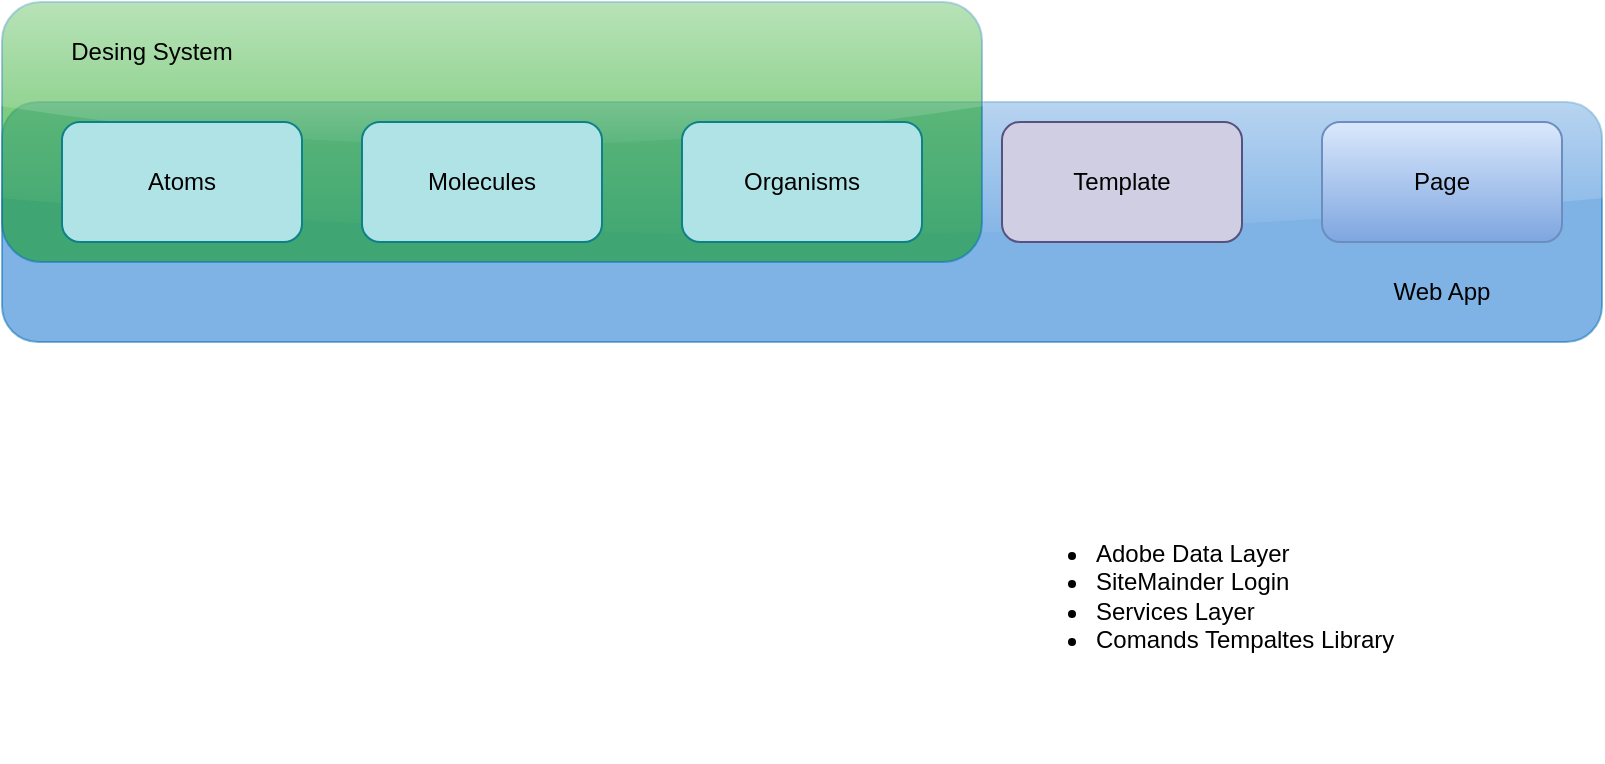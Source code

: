 <mxfile>
    <diagram id="wKqtD6643-NpDRIVkZ0B" name="Page-1">
        <mxGraphModel dx="857" dy="662" grid="1" gridSize="10" guides="1" tooltips="1" connect="1" arrows="1" fold="1" page="1" pageScale="1" pageWidth="850" pageHeight="1100" math="0" shadow="0">
            <root>
                <mxCell id="0"/>
                <mxCell id="1" parent="0"/>
                <mxCell id="25" value="" style="rounded=1;whiteSpace=wrap;html=1;gradientDirection=east;fillColor=#0066CC;fontColor=#ffffff;strokeColor=#006EAF;shadow=0;glass=1;gradientColor=#0066CC;opacity=50;" vertex="1" parent="1">
                    <mxGeometry x="20" y="60" width="800" height="120" as="geometry"/>
                </mxCell>
                <mxCell id="23" value="" style="rounded=1;whiteSpace=wrap;html=1;gradientDirection=east;fillColor=#009900;fontColor=#ffffff;strokeColor=#006EAF;shadow=0;glass=1;gradientColor=#009900;opacity=50;" vertex="1" parent="1">
                    <mxGeometry x="20" y="10" width="490" height="130" as="geometry"/>
                </mxCell>
                <mxCell id="7" value="Template" style="rounded=1;whiteSpace=wrap;html=1;fillColor=#d0cee2;strokeColor=#56517e;" vertex="1" parent="1">
                    <mxGeometry x="520" y="70" width="120" height="60" as="geometry"/>
                </mxCell>
                <mxCell id="9" value="Atoms" style="rounded=1;whiteSpace=wrap;html=1;fillColor=#b0e3e6;strokeColor=#0e8088;" vertex="1" parent="1">
                    <mxGeometry x="50" y="70" width="120" height="60" as="geometry"/>
                </mxCell>
                <mxCell id="10" value="Molecules" style="rounded=1;whiteSpace=wrap;html=1;fillColor=#b0e3e6;strokeColor=#0e8088;" vertex="1" parent="1">
                    <mxGeometry x="200" y="70" width="120" height="60" as="geometry"/>
                </mxCell>
                <mxCell id="11" value="Organisms" style="rounded=1;whiteSpace=wrap;html=1;fillColor=#b0e3e6;strokeColor=#0e8088;" vertex="1" parent="1">
                    <mxGeometry x="360" y="70" width="120" height="60" as="geometry"/>
                </mxCell>
                <mxCell id="22" value="Page" style="rounded=1;whiteSpace=wrap;html=1;fillColor=#dae8fc;strokeColor=#6c8ebf;gradientColor=#7ea6e0;" vertex="1" parent="1">
                    <mxGeometry x="680" y="70" width="120" height="60" as="geometry"/>
                </mxCell>
                <mxCell id="24" value="Desing System" style="text;html=1;strokeColor=none;fillColor=none;align=center;verticalAlign=middle;whiteSpace=wrap;rounded=0;" vertex="1" parent="1">
                    <mxGeometry x="40" y="20" width="110" height="30" as="geometry"/>
                </mxCell>
                <mxCell id="26" value="Web App" style="text;html=1;strokeColor=none;fillColor=none;align=center;verticalAlign=middle;whiteSpace=wrap;rounded=0;" vertex="1" parent="1">
                    <mxGeometry x="685" y="140" width="110" height="30" as="geometry"/>
                </mxCell>
                <mxCell id="28" value="&lt;div&gt;&lt;br&gt;&lt;/div&gt;&lt;ul&gt;&lt;li&gt;Adobe Data Layer&lt;/li&gt;&lt;li&gt;SiteMainder Login&amp;nbsp;&amp;nbsp;&lt;/li&gt;&lt;li&gt;Services Layer&amp;nbsp;&lt;/li&gt;&lt;li&gt;Comands Tempaltes Library&amp;nbsp;&lt;/li&gt;&lt;/ul&gt;" style="text;strokeColor=none;fillColor=none;html=1;whiteSpace=wrap;verticalAlign=middle;overflow=hidden;rounded=1;shadow=0;glass=1;opacity=50;" vertex="1" parent="1">
                    <mxGeometry x="525" y="210" width="270" height="180" as="geometry"/>
                </mxCell>
            </root>
        </mxGraphModel>
    </diagram>
</mxfile>